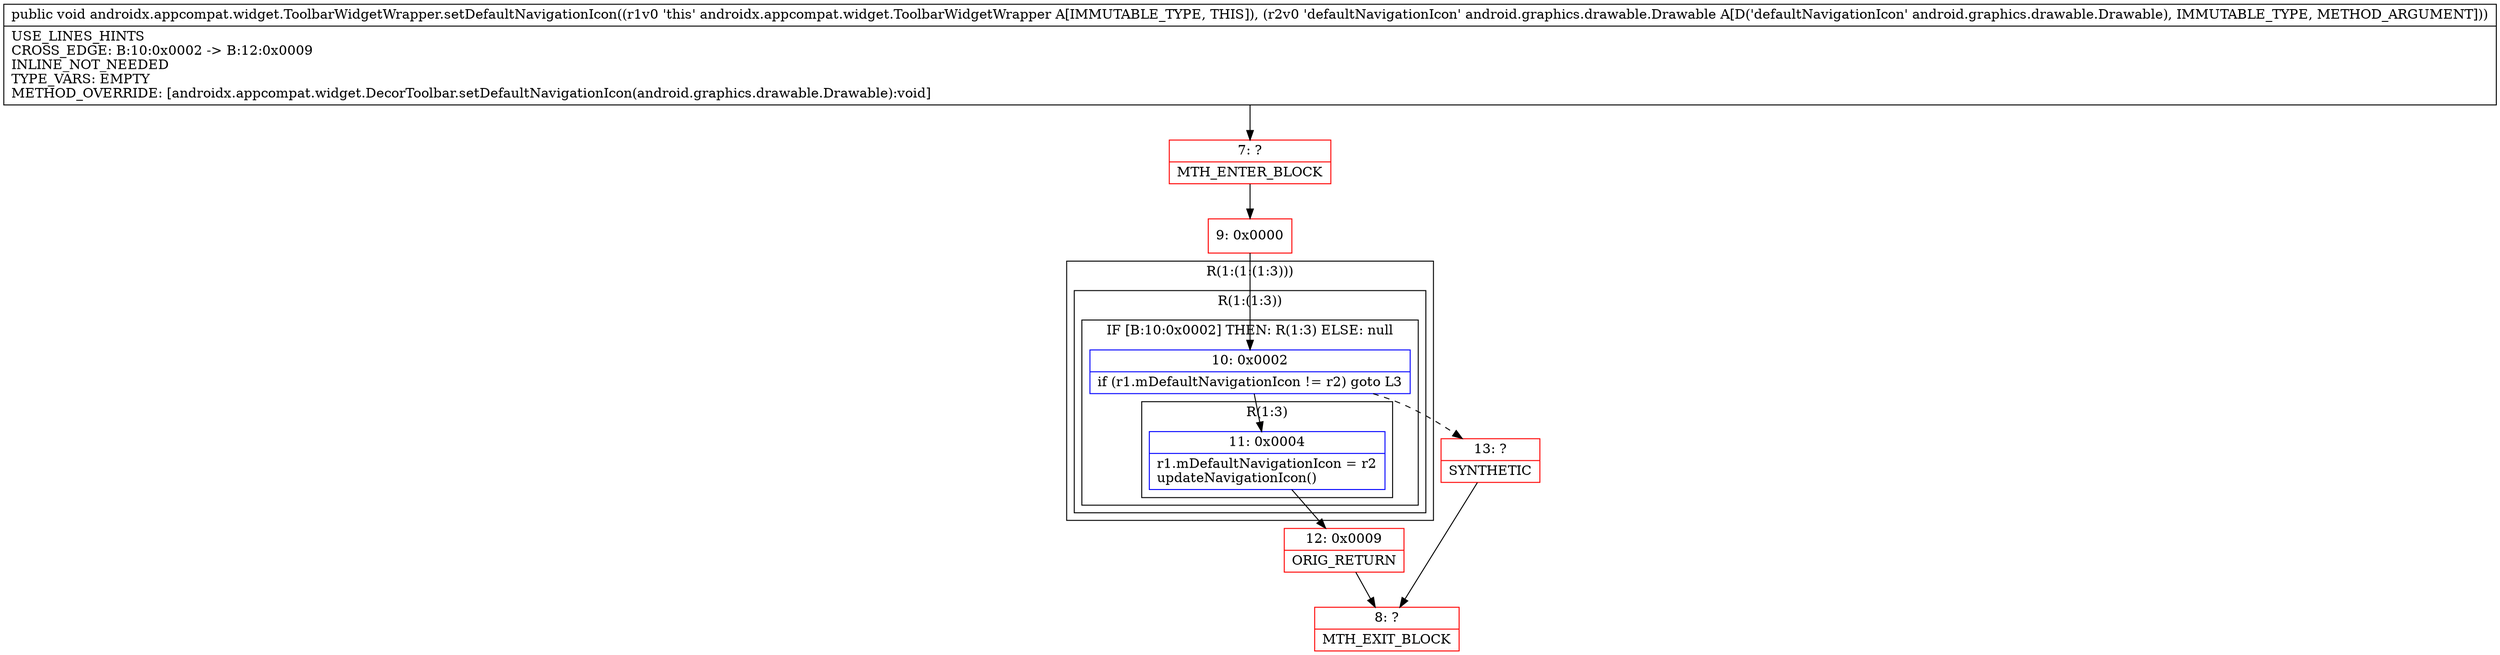 digraph "CFG forandroidx.appcompat.widget.ToolbarWidgetWrapper.setDefaultNavigationIcon(Landroid\/graphics\/drawable\/Drawable;)V" {
subgraph cluster_Region_404206413 {
label = "R(1:(1:(1:3)))";
node [shape=record,color=blue];
subgraph cluster_Region_631811648 {
label = "R(1:(1:3))";
node [shape=record,color=blue];
subgraph cluster_IfRegion_1801453077 {
label = "IF [B:10:0x0002] THEN: R(1:3) ELSE: null";
node [shape=record,color=blue];
Node_10 [shape=record,label="{10\:\ 0x0002|if (r1.mDefaultNavigationIcon != r2) goto L3\l}"];
subgraph cluster_Region_1921175361 {
label = "R(1:3)";
node [shape=record,color=blue];
Node_11 [shape=record,label="{11\:\ 0x0004|r1.mDefaultNavigationIcon = r2\lupdateNavigationIcon()\l}"];
}
}
}
}
Node_7 [shape=record,color=red,label="{7\:\ ?|MTH_ENTER_BLOCK\l}"];
Node_9 [shape=record,color=red,label="{9\:\ 0x0000}"];
Node_12 [shape=record,color=red,label="{12\:\ 0x0009|ORIG_RETURN\l}"];
Node_8 [shape=record,color=red,label="{8\:\ ?|MTH_EXIT_BLOCK\l}"];
Node_13 [shape=record,color=red,label="{13\:\ ?|SYNTHETIC\l}"];
MethodNode[shape=record,label="{public void androidx.appcompat.widget.ToolbarWidgetWrapper.setDefaultNavigationIcon((r1v0 'this' androidx.appcompat.widget.ToolbarWidgetWrapper A[IMMUTABLE_TYPE, THIS]), (r2v0 'defaultNavigationIcon' android.graphics.drawable.Drawable A[D('defaultNavigationIcon' android.graphics.drawable.Drawable), IMMUTABLE_TYPE, METHOD_ARGUMENT]))  | USE_LINES_HINTS\lCROSS_EDGE: B:10:0x0002 \-\> B:12:0x0009\lINLINE_NOT_NEEDED\lTYPE_VARS: EMPTY\lMETHOD_OVERRIDE: [androidx.appcompat.widget.DecorToolbar.setDefaultNavigationIcon(android.graphics.drawable.Drawable):void]\l}"];
MethodNode -> Node_7;Node_10 -> Node_11;
Node_10 -> Node_13[style=dashed];
Node_11 -> Node_12;
Node_7 -> Node_9;
Node_9 -> Node_10;
Node_12 -> Node_8;
Node_13 -> Node_8;
}

